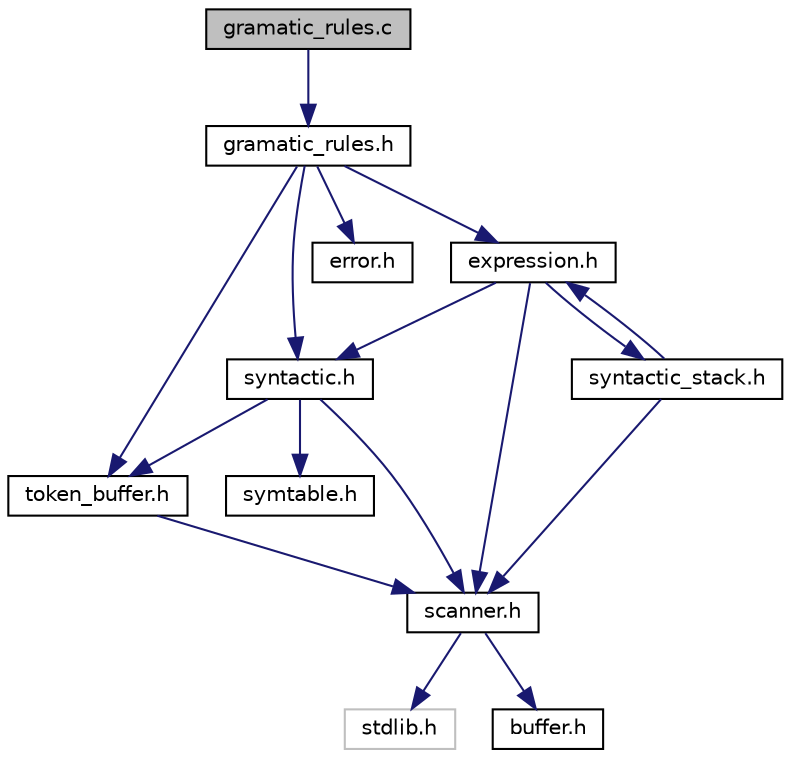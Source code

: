 digraph "gramatic_rules.c"
{
 // LATEX_PDF_SIZE
  edge [fontname="Helvetica",fontsize="10",labelfontname="Helvetica",labelfontsize="10"];
  node [fontname="Helvetica",fontsize="10",shape=record];
  Node1 [label="gramatic_rules.c",height=0.2,width=0.4,color="black", fillcolor="grey75", style="filled", fontcolor="black",tooltip="library for syntactic analyse."];
  Node1 -> Node2 [color="midnightblue",fontsize="10",style="solid",fontname="Helvetica"];
  Node2 [label="gramatic_rules.h",height=0.2,width=0.4,color="black", fillcolor="white", style="filled",URL="$gramatic__rules_8h.html",tooltip="functions for syntactic analyse."];
  Node2 -> Node3 [color="midnightblue",fontsize="10",style="solid",fontname="Helvetica"];
  Node3 [label="syntactic.h",height=0.2,width=0.4,color="black", fillcolor="white", style="filled",URL="$syntactic_8h.html",tooltip="Implementation of syntactic analysand."];
  Node3 -> Node4 [color="midnightblue",fontsize="10",style="solid",fontname="Helvetica"];
  Node4 [label="scanner.h",height=0.2,width=0.4,color="black", fillcolor="white", style="filled",URL="$scanner_8h.html",tooltip="Library for lexical analysis."];
  Node4 -> Node5 [color="midnightblue",fontsize="10",style="solid",fontname="Helvetica"];
  Node5 [label="stdlib.h",height=0.2,width=0.4,color="grey75", fillcolor="white", style="filled",tooltip=" "];
  Node4 -> Node6 [color="midnightblue",fontsize="10",style="solid",fontname="Helvetica"];
  Node6 [label="buffer.h",height=0.2,width=0.4,color="black", fillcolor="white", style="filled",URL="$buffer_8h.html",tooltip="Library for lexical analysis."];
  Node3 -> Node7 [color="midnightblue",fontsize="10",style="solid",fontname="Helvetica"];
  Node7 [label="symtable.h",height=0.2,width=0.4,color="black", fillcolor="white", style="filled",URL="$symtable_8h.html",tooltip="Implementation of symtable."];
  Node3 -> Node8 [color="midnightblue",fontsize="10",style="solid",fontname="Helvetica"];
  Node8 [label="token_buffer.h",height=0.2,width=0.4,color="black", fillcolor="white", style="filled",URL="$token__buffer_8h.html",tooltip="Library Token_buffer. Token_buffer is a supportive data structure for syntax analysis."];
  Node8 -> Node4 [color="midnightblue",fontsize="10",style="solid",fontname="Helvetica"];
  Node2 -> Node9 [color="midnightblue",fontsize="10",style="solid",fontname="Helvetica"];
  Node9 [label="error.h",height=0.2,width=0.4,color="black", fillcolor="white", style="filled",URL="$error_8h.html",tooltip="Definition of error codes and return values."];
  Node2 -> Node8 [color="midnightblue",fontsize="10",style="solid",fontname="Helvetica"];
  Node2 -> Node10 [color="midnightblue",fontsize="10",style="solid",fontname="Helvetica"];
  Node10 [label="expression.h",height=0.2,width=0.4,color="black", fillcolor="white", style="filled",URL="$expression_8h.html",tooltip="Library for lexical analysis."];
  Node10 -> Node4 [color="midnightblue",fontsize="10",style="solid",fontname="Helvetica"];
  Node10 -> Node3 [color="midnightblue",fontsize="10",style="solid",fontname="Helvetica"];
  Node10 -> Node11 [color="midnightblue",fontsize="10",style="solid",fontname="Helvetica"];
  Node11 [label="syntactic_stack.h",height=0.2,width=0.4,color="black", fillcolor="white", style="filled",URL="$syntactic__stack_8h.html",tooltip="Library for stack, which is used in syntactic bottom-up analysis. For maintain structures dynamic fea..."];
  Node11 -> Node4 [color="midnightblue",fontsize="10",style="solid",fontname="Helvetica"];
  Node11 -> Node10 [color="midnightblue",fontsize="10",style="solid",fontname="Helvetica"];
}
